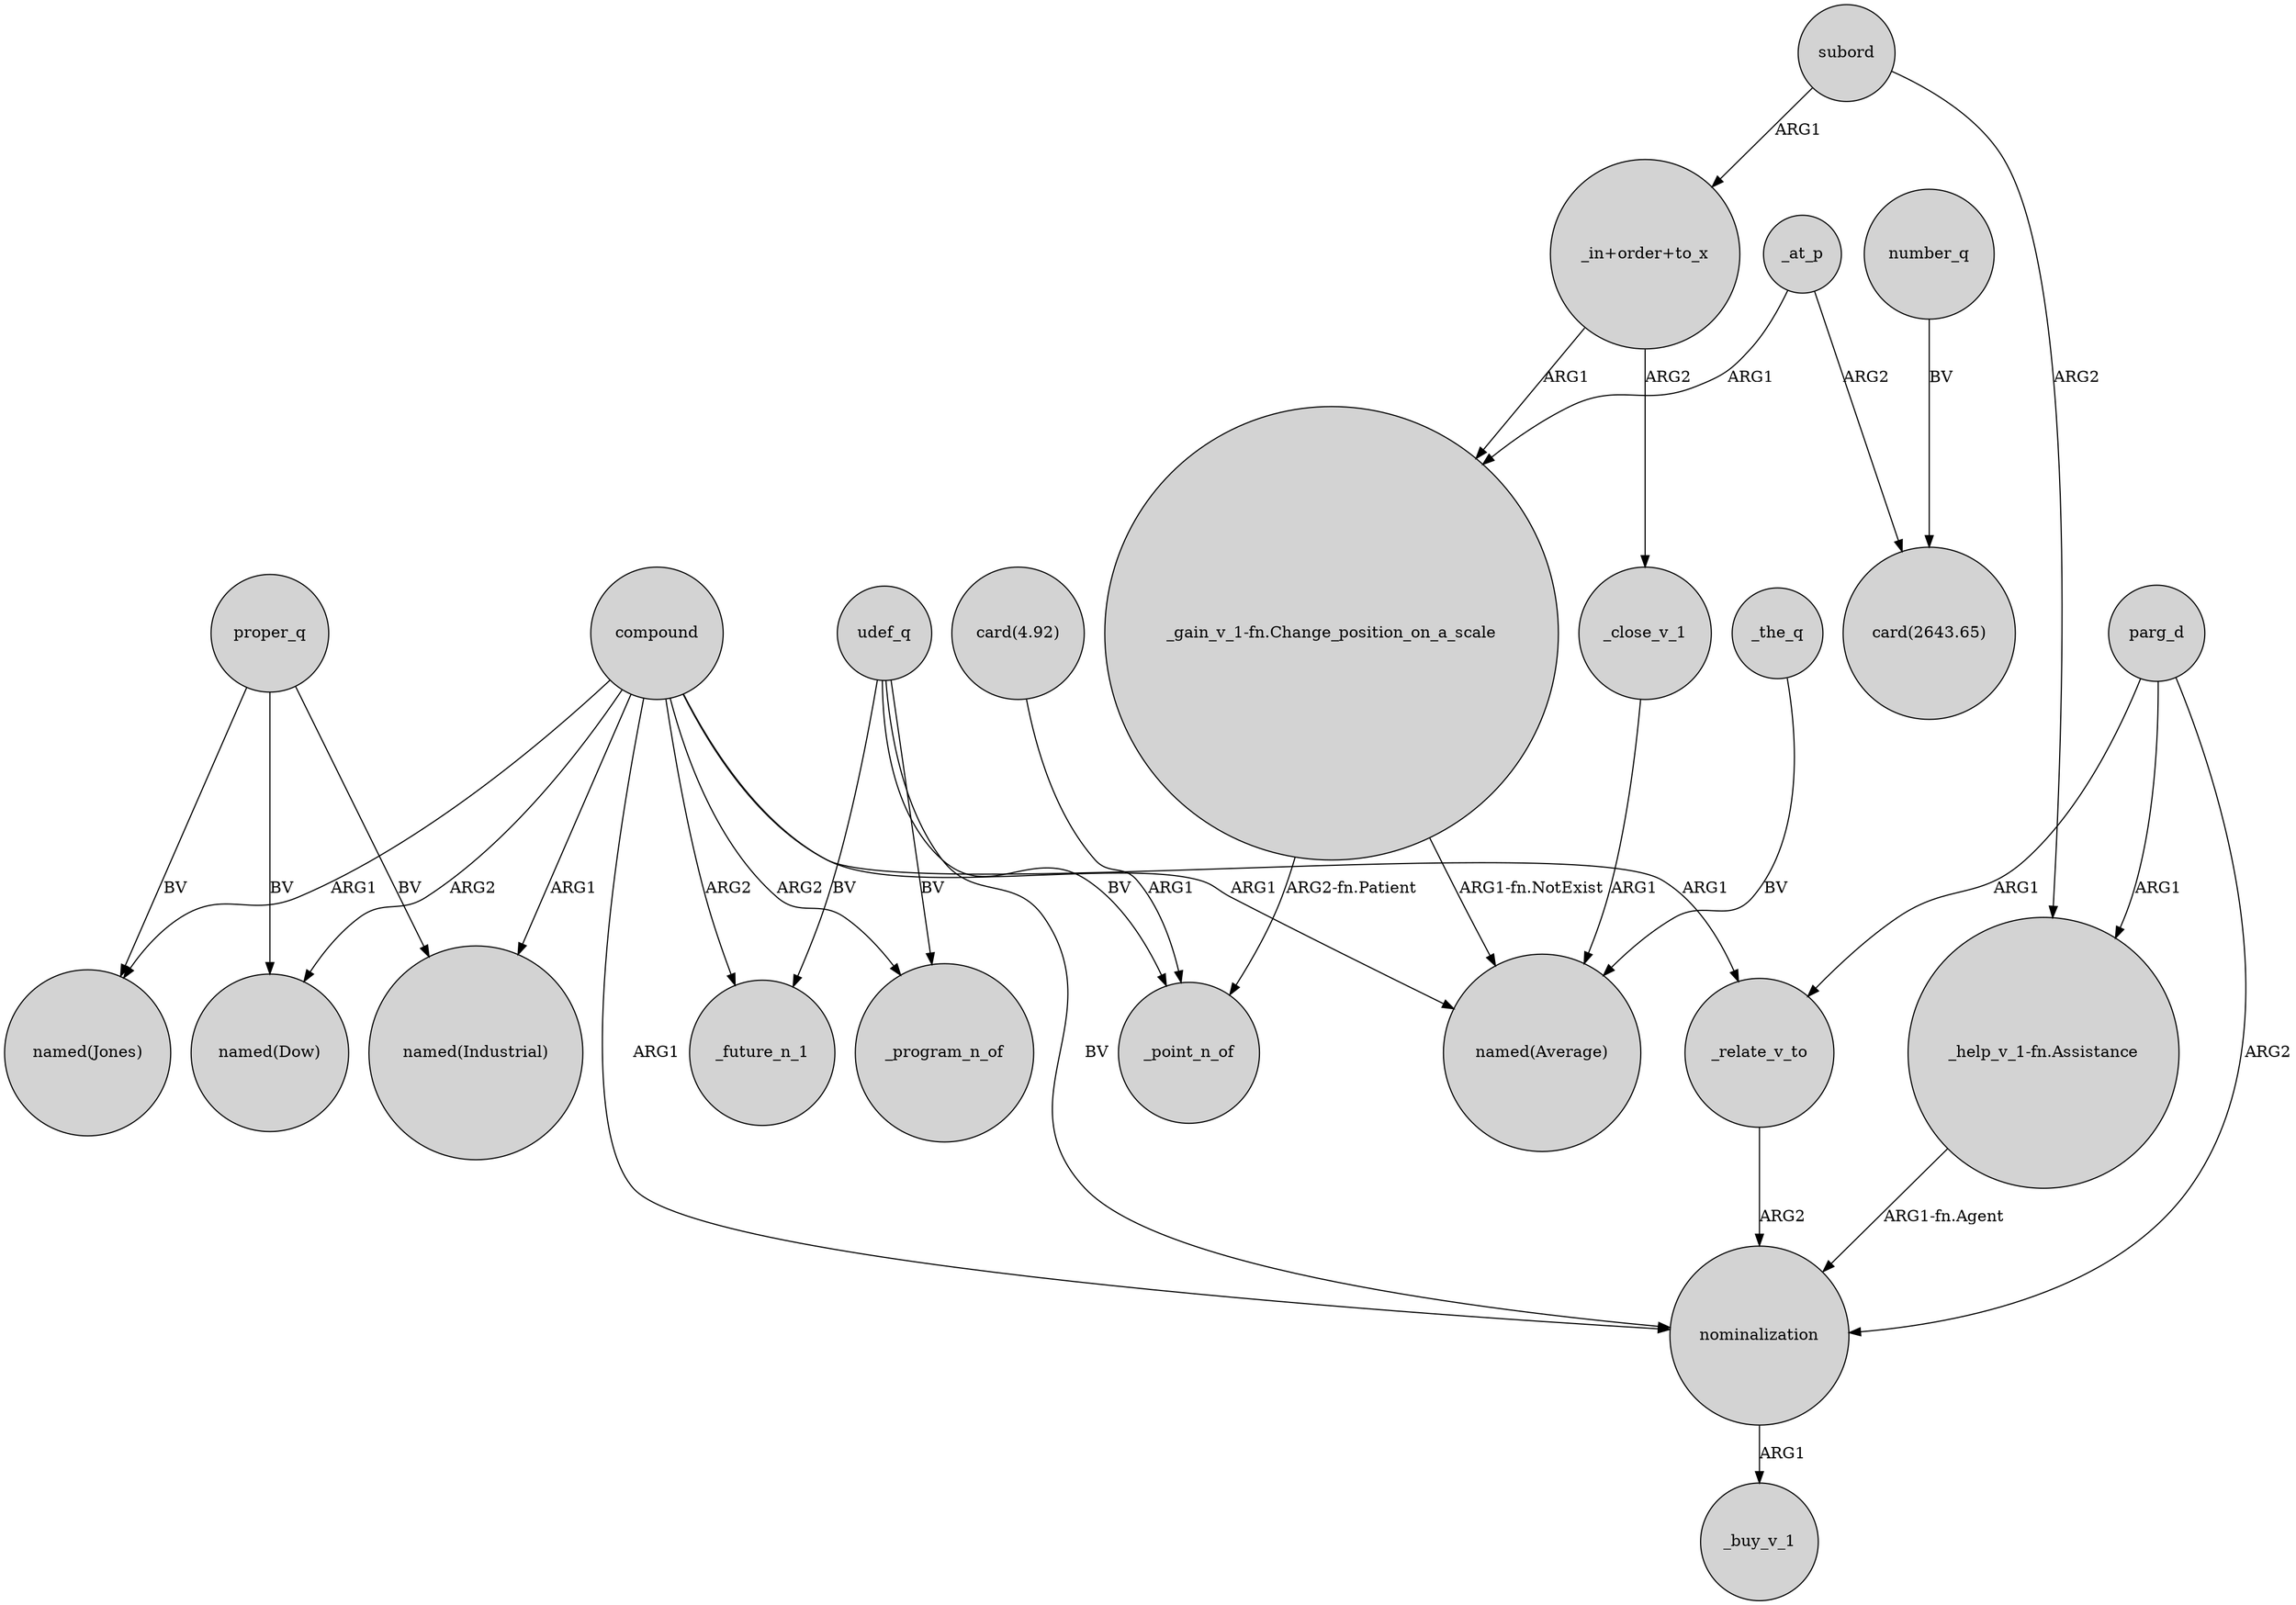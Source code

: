 digraph {
	node [shape=circle style=filled]
	compound -> "named(Industrial)" [label=ARG1]
	compound -> _program_n_of [label=ARG2]
	subord -> "_help_v_1-fn.Assistance" [label=ARG2]
	"_gain_v_1-fn.Change_position_on_a_scale" -> "named(Average)" [label="ARG1-fn.NotExist"]
	subord -> "_in+order+to_x" [label=ARG1]
	compound -> "named(Dow)" [label=ARG2]
	parg_d -> _relate_v_to [label=ARG1]
	proper_q -> "named(Dow)" [label=BV]
	"card(4.92)" -> _point_n_of [label=ARG1]
	udef_q -> _program_n_of [label=BV]
	nominalization -> _buy_v_1 [label=ARG1]
	compound -> "named(Average)" [label=ARG1]
	_close_v_1 -> "named(Average)" [label=ARG1]
	compound -> _future_n_1 [label=ARG2]
	"_help_v_1-fn.Assistance" -> nominalization [label="ARG1-fn.Agent"]
	proper_q -> "named(Industrial)" [label=BV]
	proper_q -> "named(Jones)" [label=BV]
	parg_d -> nominalization [label=ARG2]
	"_in+order+to_x" -> "_gain_v_1-fn.Change_position_on_a_scale" [label=ARG1]
	udef_q -> _future_n_1 [label=BV]
	_relate_v_to -> nominalization [label=ARG2]
	udef_q -> nominalization [label=BV]
	"_gain_v_1-fn.Change_position_on_a_scale" -> _point_n_of [label="ARG2-fn.Patient"]
	compound -> _relate_v_to [label=ARG1]
	parg_d -> "_help_v_1-fn.Assistance" [label=ARG1]
	"_in+order+to_x" -> _close_v_1 [label=ARG2]
	_at_p -> "card(2643.65)" [label=ARG2]
	compound -> "named(Jones)" [label=ARG1]
	compound -> nominalization [label=ARG1]
	_the_q -> "named(Average)" [label=BV]
	_at_p -> "_gain_v_1-fn.Change_position_on_a_scale" [label=ARG1]
	number_q -> "card(2643.65)" [label=BV]
	udef_q -> _point_n_of [label=BV]
}
